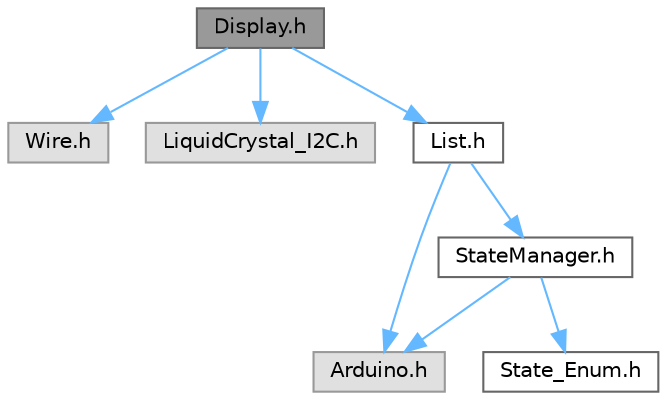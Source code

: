 digraph "Display.h"
{
 // LATEX_PDF_SIZE
  bgcolor="transparent";
  edge [fontname=Helvetica,fontsize=10,labelfontname=Helvetica,labelfontsize=10];
  node [fontname=Helvetica,fontsize=10,shape=box,height=0.2,width=0.4];
  Node1 [label="Display.h",height=0.2,width=0.4,color="gray40", fillcolor="grey60", style="filled", fontcolor="black",tooltip="Wrapper for Arduino I2C display."];
  Node1 -> Node2 [color="steelblue1",style="solid"];
  Node2 [label="Wire.h",height=0.2,width=0.4,color="grey60", fillcolor="#E0E0E0", style="filled",tooltip=" "];
  Node1 -> Node3 [color="steelblue1",style="solid"];
  Node3 [label="LiquidCrystal_I2C.h",height=0.2,width=0.4,color="grey60", fillcolor="#E0E0E0", style="filled",tooltip=" "];
  Node1 -> Node4 [color="steelblue1",style="solid"];
  Node4 [label="List.h",height=0.2,width=0.4,color="grey40", fillcolor="white", style="filled",URL="$List_8h.html",tooltip="Contains and manipulate list of projects This class contains an array of Strigns which is an projects..."];
  Node4 -> Node5 [color="steelblue1",style="solid"];
  Node5 [label="Arduino.h",height=0.2,width=0.4,color="grey60", fillcolor="#E0E0E0", style="filled",tooltip=" "];
  Node4 -> Node6 [color="steelblue1",style="solid"];
  Node6 [label="StateManager.h",height=0.2,width=0.4,color="grey40", fillcolor="white", style="filled",URL="$StateManager_8h.html",tooltip="program state manager"];
  Node6 -> Node5 [color="steelblue1",style="solid"];
  Node6 -> Node7 [color="steelblue1",style="solid"];
  Node7 [label="State_Enum.h",height=0.2,width=0.4,color="grey40", fillcolor="white", style="filled",URL="$State__Enum_8h.html",tooltip="Enum of program states."];
}
